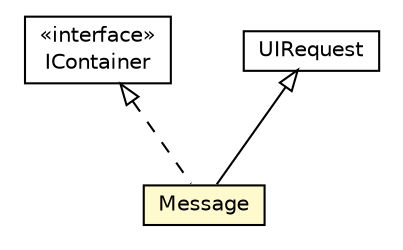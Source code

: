 #!/usr/local/bin/dot
#
# Class diagram 
# Generated by UMLGraph version R5_6-24-gf6e263 (http://www.umlgraph.org/)
#

digraph G {
	edge [fontname="Helvetica",fontsize=10,labelfontname="Helvetica",labelfontsize=10];
	node [fontname="Helvetica",fontsize=10,shape=plaintext];
	nodesep=0.25;
	ranksep=0.5;
	// org.universAAL.utilities.api.ui.IContainer
	c1751 [label=<<table title="org.universAAL.utilities.api.ui.IContainer" border="0" cellborder="1" cellspacing="0" cellpadding="2" port="p" href="../IContainer.html">
		<tr><td><table border="0" cellspacing="0" cellpadding="1">
<tr><td align="center" balign="center"> &#171;interface&#187; </td></tr>
<tr><td align="center" balign="center"> IContainer </td></tr>
		</table></td></tr>
		</table>>, URL="../IContainer.html", fontname="Helvetica", fontcolor="black", fontsize=10.0];
	// org.universAAL.utilities.api.ui.low.Message
	c1757 [label=<<table title="org.universAAL.utilities.api.ui.low.Message" border="0" cellborder="1" cellspacing="0" cellpadding="2" port="p" bgcolor="lemonChiffon" href="./Message.html">
		<tr><td><table border="0" cellspacing="0" cellpadding="1">
<tr><td align="center" balign="center"> Message </td></tr>
		</table></td></tr>
		</table>>, URL="./Message.html", fontname="Helvetica", fontcolor="black", fontsize=10.0];
	//org.universAAL.utilities.api.ui.low.Message extends org.universAAL.middleware.ui.UIRequest
	c1764:p -> c1757:p [dir=back,arrowtail=empty];
	//org.universAAL.utilities.api.ui.low.Message implements org.universAAL.utilities.api.ui.IContainer
	c1751:p -> c1757:p [dir=back,arrowtail=empty,style=dashed];
	// org.universAAL.middleware.ui.UIRequest
	c1764 [label=<<table title="org.universAAL.middleware.ui.UIRequest" border="0" cellborder="1" cellspacing="0" cellpadding="2" port="p" href="http://java.sun.com/j2se/1.4.2/docs/api/org/universAAL/middleware/ui/UIRequest.html">
		<tr><td><table border="0" cellspacing="0" cellpadding="1">
<tr><td align="center" balign="center"> UIRequest </td></tr>
		</table></td></tr>
		</table>>, URL="http://java.sun.com/j2se/1.4.2/docs/api/org/universAAL/middleware/ui/UIRequest.html", fontname="Helvetica", fontcolor="black", fontsize=10.0];
}

